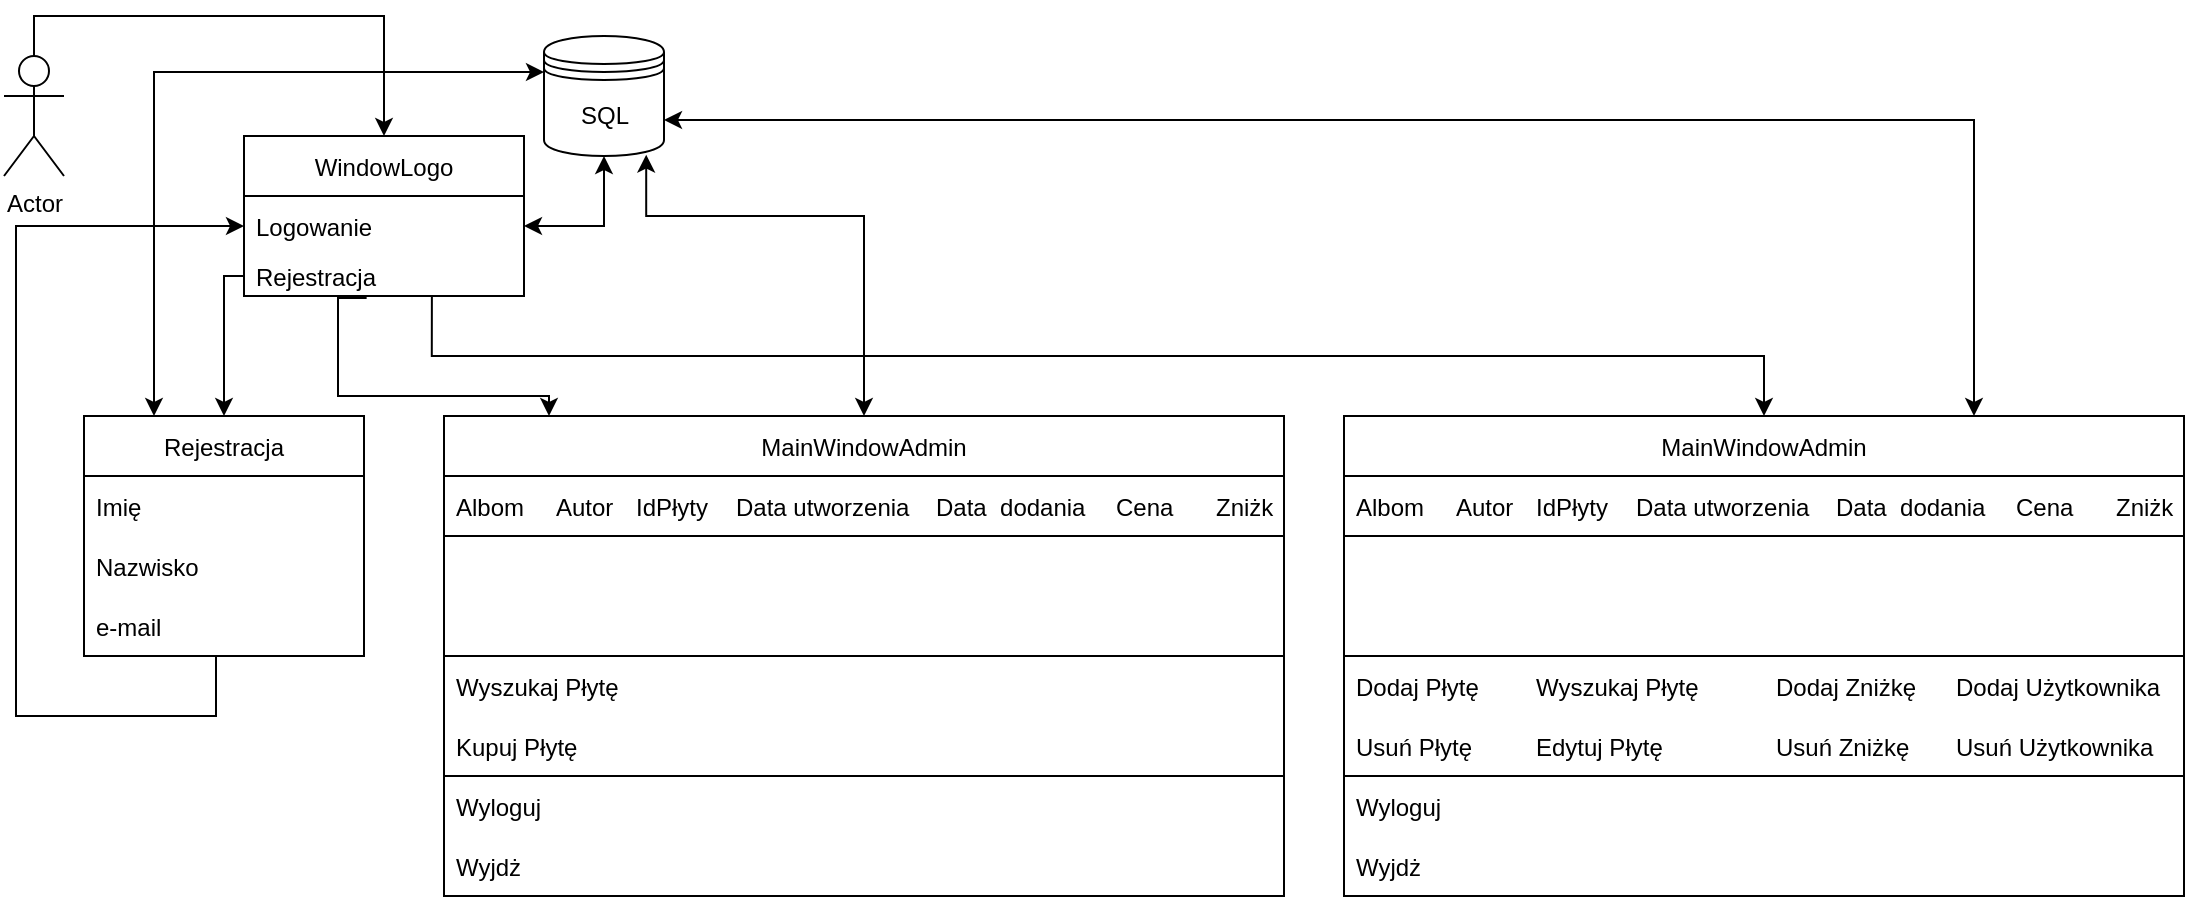 <mxfile version="20.4.0" type="github">
  <diagram name="Page-1" id="b5b7bab2-c9e2-2cf4-8b2a-24fd1a2a6d21">
    <mxGraphModel dx="2012" dy="1963" grid="1" gridSize="10" guides="1" tooltips="1" connect="1" arrows="1" fold="1" page="1" pageScale="1" pageWidth="827" pageHeight="1169" background="none" math="0" shadow="0">
      <root>
        <mxCell id="0" />
        <mxCell id="1" parent="0" />
        <mxCell id="heCBkYRGPCY8Ef2x84Ss-32" style="edgeStyle=orthogonalEdgeStyle;rounded=0;orthogonalLoop=1;jettySize=auto;html=1;exitX=0.5;exitY=0;exitDx=0;exitDy=0;exitPerimeter=0;entryX=0.5;entryY=0;entryDx=0;entryDy=0;" edge="1" parent="1" source="heCBkYRGPCY8Ef2x84Ss-27" target="heCBkYRGPCY8Ef2x84Ss-28">
          <mxGeometry relative="1" as="geometry">
            <mxPoint x="-614" y="1.137e-13" as="targetPoint" />
          </mxGeometry>
        </mxCell>
        <mxCell id="heCBkYRGPCY8Ef2x84Ss-27" value="Actor" style="shape=umlActor;verticalLabelPosition=bottom;verticalAlign=top;html=1;outlineConnect=0;" vertex="1" parent="1">
          <mxGeometry x="-790" y="20" width="30" height="60" as="geometry" />
        </mxCell>
        <mxCell id="heCBkYRGPCY8Ef2x84Ss-28" value="WindowLogo" style="swimlane;fontStyle=0;childLayout=stackLayout;horizontal=1;startSize=30;horizontalStack=0;resizeParent=1;resizeParentMax=0;resizeLast=0;collapsible=1;marginBottom=0;" vertex="1" parent="1">
          <mxGeometry x="-670" y="60" width="140" height="80" as="geometry" />
        </mxCell>
        <mxCell id="heCBkYRGPCY8Ef2x84Ss-30" value="Logowanie" style="text;strokeColor=none;fillColor=none;align=left;verticalAlign=middle;spacingLeft=4;spacingRight=4;overflow=hidden;points=[[0,0.5],[1,0.5]];portConstraint=eastwest;rotatable=0;" vertex="1" parent="heCBkYRGPCY8Ef2x84Ss-28">
          <mxGeometry y="30" width="140" height="30" as="geometry" />
        </mxCell>
        <mxCell id="heCBkYRGPCY8Ef2x84Ss-31" value="Rejestracja" style="text;strokeColor=none;fillColor=none;align=left;verticalAlign=middle;spacingLeft=4;spacingRight=4;overflow=hidden;points=[[0,0.5],[1,0.5]];portConstraint=eastwest;rotatable=0;" vertex="1" parent="heCBkYRGPCY8Ef2x84Ss-28">
          <mxGeometry y="60" width="140" height="20" as="geometry" />
        </mxCell>
        <mxCell id="heCBkYRGPCY8Ef2x84Ss-33" value="Rejestracja" style="swimlane;fontStyle=0;childLayout=stackLayout;horizontal=1;startSize=30;horizontalStack=0;resizeParent=1;resizeParentMax=0;resizeLast=0;collapsible=1;marginBottom=0;" vertex="1" parent="1">
          <mxGeometry x="-750" y="200" width="140" height="120" as="geometry" />
        </mxCell>
        <mxCell id="heCBkYRGPCY8Ef2x84Ss-34" value="Imię" style="text;strokeColor=none;fillColor=none;align=left;verticalAlign=middle;spacingLeft=4;spacingRight=4;overflow=hidden;points=[[0,0.5],[1,0.5]];portConstraint=eastwest;rotatable=0;" vertex="1" parent="heCBkYRGPCY8Ef2x84Ss-33">
          <mxGeometry y="30" width="140" height="30" as="geometry" />
        </mxCell>
        <mxCell id="heCBkYRGPCY8Ef2x84Ss-35" value="Nazwisko" style="text;strokeColor=none;fillColor=none;align=left;verticalAlign=middle;spacingLeft=4;spacingRight=4;overflow=hidden;points=[[0,0.5],[1,0.5]];portConstraint=eastwest;rotatable=0;" vertex="1" parent="heCBkYRGPCY8Ef2x84Ss-33">
          <mxGeometry y="60" width="140" height="30" as="geometry" />
        </mxCell>
        <mxCell id="heCBkYRGPCY8Ef2x84Ss-36" value="e-mail" style="text;strokeColor=none;fillColor=none;align=left;verticalAlign=middle;spacingLeft=4;spacingRight=4;overflow=hidden;points=[[0,0.5],[1,0.5]];portConstraint=eastwest;rotatable=0;" vertex="1" parent="heCBkYRGPCY8Ef2x84Ss-33">
          <mxGeometry y="90" width="140" height="30" as="geometry" />
        </mxCell>
        <mxCell id="heCBkYRGPCY8Ef2x84Ss-43" style="edgeStyle=orthogonalEdgeStyle;rounded=0;orthogonalLoop=1;jettySize=auto;html=1;exitX=0;exitY=0.5;exitDx=0;exitDy=0;entryX=0.5;entryY=0;entryDx=0;entryDy=0;" edge="1" parent="1" source="heCBkYRGPCY8Ef2x84Ss-31" target="heCBkYRGPCY8Ef2x84Ss-33">
          <mxGeometry relative="1" as="geometry">
            <Array as="points">
              <mxPoint x="-680" y="130" />
            </Array>
          </mxGeometry>
        </mxCell>
        <mxCell id="heCBkYRGPCY8Ef2x84Ss-44" style="edgeStyle=orthogonalEdgeStyle;rounded=0;orthogonalLoop=1;jettySize=auto;html=1;entryX=0.5;entryY=0;entryDx=0;entryDy=0;exitX=0.438;exitY=1.05;exitDx=0;exitDy=0;exitPerimeter=0;" edge="1" parent="1" source="heCBkYRGPCY8Ef2x84Ss-31">
          <mxGeometry relative="1" as="geometry">
            <mxPoint x="-620" y="170" as="sourcePoint" />
            <mxPoint x="-517.5" y="200" as="targetPoint" />
            <Array as="points">
              <mxPoint x="-623" y="190" />
              <mxPoint x="-517" y="190" />
            </Array>
          </mxGeometry>
        </mxCell>
        <mxCell id="heCBkYRGPCY8Ef2x84Ss-47" style="edgeStyle=orthogonalEdgeStyle;rounded=0;orthogonalLoop=1;jettySize=auto;html=1;entryX=0;entryY=0.5;entryDx=0;entryDy=0;" edge="1" parent="1" target="heCBkYRGPCY8Ef2x84Ss-30">
          <mxGeometry relative="1" as="geometry">
            <mxPoint x="-700" y="115" as="targetPoint" />
            <mxPoint x="-690" y="320" as="sourcePoint" />
            <Array as="points">
              <mxPoint x="-684" y="350" />
              <mxPoint x="-784" y="350" />
              <mxPoint x="-784" y="105" />
            </Array>
          </mxGeometry>
        </mxCell>
        <mxCell id="heCBkYRGPCY8Ef2x84Ss-107" style="edgeStyle=orthogonalEdgeStyle;rounded=0;orthogonalLoop=1;jettySize=auto;html=1;exitX=0;exitY=0.3;exitDx=0;exitDy=0;entryX=0.25;entryY=0;entryDx=0;entryDy=0;startArrow=classic;startFill=1;" edge="1" parent="1" source="heCBkYRGPCY8Ef2x84Ss-53" target="heCBkYRGPCY8Ef2x84Ss-33">
          <mxGeometry relative="1" as="geometry" />
        </mxCell>
        <mxCell id="heCBkYRGPCY8Ef2x84Ss-53" value="" style="shape=datastore;whiteSpace=wrap;html=1;" vertex="1" parent="1">
          <mxGeometry x="-520" y="10" width="60" height="60" as="geometry" />
        </mxCell>
        <mxCell id="heCBkYRGPCY8Ef2x84Ss-54" style="edgeStyle=orthogonalEdgeStyle;rounded=0;orthogonalLoop=1;jettySize=auto;html=1;exitX=1;exitY=0.5;exitDx=0;exitDy=0;entryX=0.5;entryY=1;entryDx=0;entryDy=0;startArrow=classic;startFill=1;" edge="1" parent="1" source="heCBkYRGPCY8Ef2x84Ss-30" target="heCBkYRGPCY8Ef2x84Ss-53">
          <mxGeometry relative="1" as="geometry" />
        </mxCell>
        <mxCell id="heCBkYRGPCY8Ef2x84Ss-55" value="SQL" style="text;html=1;align=center;verticalAlign=middle;resizable=0;points=[];autosize=1;strokeColor=none;fillColor=none;" vertex="1" parent="1">
          <mxGeometry x="-515" y="35" width="50" height="30" as="geometry" />
        </mxCell>
        <mxCell id="heCBkYRGPCY8Ef2x84Ss-103" style="edgeStyle=orthogonalEdgeStyle;rounded=0;orthogonalLoop=1;jettySize=auto;html=1;exitX=0.75;exitY=0;exitDx=0;exitDy=0;entryX=1;entryY=0.7;entryDx=0;entryDy=0;startArrow=classic;startFill=1;" edge="1" parent="1" source="heCBkYRGPCY8Ef2x84Ss-60" target="heCBkYRGPCY8Ef2x84Ss-53">
          <mxGeometry relative="1" as="geometry" />
        </mxCell>
        <mxCell id="heCBkYRGPCY8Ef2x84Ss-60" value="MainWindowAdmin" style="swimlane;fontStyle=0;childLayout=stackLayout;horizontal=1;startSize=30;horizontalStack=0;resizeParent=1;resizeParentMax=0;resizeLast=0;collapsible=1;marginBottom=0;" vertex="1" parent="1">
          <mxGeometry x="-120" y="200" width="420" height="60" as="geometry" />
        </mxCell>
        <mxCell id="heCBkYRGPCY8Ef2x84Ss-61" value="Albom" style="text;strokeColor=none;fillColor=none;align=left;verticalAlign=middle;spacingLeft=4;spacingRight=4;overflow=hidden;points=[[0,0.5],[1,0.5]];portConstraint=eastwest;rotatable=0;" vertex="1" parent="heCBkYRGPCY8Ef2x84Ss-60">
          <mxGeometry y="30" width="420" height="30" as="geometry" />
        </mxCell>
        <mxCell id="heCBkYRGPCY8Ef2x84Ss-68" style="edgeStyle=orthogonalEdgeStyle;rounded=0;orthogonalLoop=1;jettySize=auto;html=1;exitX=0.671;exitY=1;exitDx=0;exitDy=0;entryX=0.5;entryY=0;entryDx=0;entryDy=0;exitPerimeter=0;" edge="1" parent="1" source="heCBkYRGPCY8Ef2x84Ss-31" target="heCBkYRGPCY8Ef2x84Ss-60">
          <mxGeometry relative="1" as="geometry">
            <mxPoint x="-590" y="160" as="sourcePoint" />
          </mxGeometry>
        </mxCell>
        <mxCell id="heCBkYRGPCY8Ef2x84Ss-62" value="Autor" style="text;strokeColor=none;fillColor=none;align=left;verticalAlign=middle;spacingLeft=4;spacingRight=4;overflow=hidden;points=[[0,0.5],[1,0.5]];portConstraint=eastwest;rotatable=0;" vertex="1" parent="1">
          <mxGeometry x="-70" y="230" width="50" height="30" as="geometry" />
        </mxCell>
        <mxCell id="heCBkYRGPCY8Ef2x84Ss-63" value="IdPłyty" style="text;strokeColor=none;fillColor=none;align=left;verticalAlign=middle;spacingLeft=4;spacingRight=4;overflow=hidden;points=[[0,0.5],[1,0.5]];portConstraint=eastwest;rotatable=0;" vertex="1" parent="1">
          <mxGeometry x="-30" y="230" width="50" height="30" as="geometry" />
        </mxCell>
        <mxCell id="heCBkYRGPCY8Ef2x84Ss-64" value="Data utworzenia" style="text;strokeColor=none;fillColor=none;align=left;verticalAlign=middle;spacingLeft=4;spacingRight=4;overflow=hidden;points=[[0,0.5],[1,0.5]];portConstraint=eastwest;rotatable=0;" vertex="1" parent="1">
          <mxGeometry x="20" y="235" width="100" height="20" as="geometry" />
        </mxCell>
        <mxCell id="heCBkYRGPCY8Ef2x84Ss-65" value="Data  dodania" style="text;strokeColor=none;fillColor=none;align=left;verticalAlign=middle;spacingLeft=4;spacingRight=4;overflow=hidden;points=[[0,0.5],[1,0.5]];portConstraint=eastwest;rotatable=0;" vertex="1" parent="1">
          <mxGeometry x="120" y="230" width="90" height="30" as="geometry" />
        </mxCell>
        <mxCell id="heCBkYRGPCY8Ef2x84Ss-66" value="Cena" style="text;strokeColor=none;fillColor=none;align=left;verticalAlign=middle;spacingLeft=4;spacingRight=4;overflow=hidden;points=[[0,0.5],[1,0.5]];portConstraint=eastwest;rotatable=0;" vertex="1" parent="1">
          <mxGeometry x="210" y="230" width="40" height="30" as="geometry" />
        </mxCell>
        <mxCell id="heCBkYRGPCY8Ef2x84Ss-67" value="Zniżki promocyjne" style="text;strokeColor=none;fillColor=none;align=left;verticalAlign=middle;spacingLeft=4;spacingRight=4;overflow=hidden;points=[[0,0.5],[1,0.5]];portConstraint=eastwest;rotatable=0;" vertex="1" parent="1">
          <mxGeometry x="260" y="230" width="40" height="30" as="geometry" />
        </mxCell>
        <mxCell id="heCBkYRGPCY8Ef2x84Ss-105" style="edgeStyle=orthogonalEdgeStyle;rounded=0;orthogonalLoop=1;jettySize=auto;html=1;exitX=0.5;exitY=0;exitDx=0;exitDy=0;entryX=0.922;entryY=1.144;entryDx=0;entryDy=0;entryPerimeter=0;startArrow=classic;startFill=1;" edge="1" parent="1" source="heCBkYRGPCY8Ef2x84Ss-87" target="heCBkYRGPCY8Ef2x84Ss-55">
          <mxGeometry relative="1" as="geometry">
            <Array as="points">
              <mxPoint x="-360" y="100" />
              <mxPoint x="-469" y="100" />
            </Array>
          </mxGeometry>
        </mxCell>
        <mxCell id="heCBkYRGPCY8Ef2x84Ss-87" value="MainWindowAdmin" style="swimlane;fontStyle=0;childLayout=stackLayout;horizontal=1;startSize=30;horizontalStack=0;resizeParent=1;resizeParentMax=0;resizeLast=0;collapsible=1;marginBottom=0;" vertex="1" parent="1">
          <mxGeometry x="-570" y="200" width="420" height="120" as="geometry" />
        </mxCell>
        <mxCell id="heCBkYRGPCY8Ef2x84Ss-88" value="Albom" style="text;strokeColor=none;fillColor=none;align=left;verticalAlign=middle;spacingLeft=4;spacingRight=4;overflow=hidden;points=[[0,0.5],[1,0.5]];portConstraint=eastwest;rotatable=0;" vertex="1" parent="heCBkYRGPCY8Ef2x84Ss-87">
          <mxGeometry y="30" width="420" height="30" as="geometry" />
        </mxCell>
        <mxCell id="heCBkYRGPCY8Ef2x84Ss-96" value="" style="whiteSpace=wrap;html=1;" vertex="1" parent="heCBkYRGPCY8Ef2x84Ss-87">
          <mxGeometry y="60" width="420" height="60" as="geometry" />
        </mxCell>
        <mxCell id="heCBkYRGPCY8Ef2x84Ss-89" value="Autor" style="text;strokeColor=none;fillColor=none;align=left;verticalAlign=middle;spacingLeft=4;spacingRight=4;overflow=hidden;points=[[0,0.5],[1,0.5]];portConstraint=eastwest;rotatable=0;" vertex="1" parent="1">
          <mxGeometry x="-520" y="230" width="50" height="30" as="geometry" />
        </mxCell>
        <mxCell id="heCBkYRGPCY8Ef2x84Ss-90" value="IdPłyty" style="text;strokeColor=none;fillColor=none;align=left;verticalAlign=middle;spacingLeft=4;spacingRight=4;overflow=hidden;points=[[0,0.5],[1,0.5]];portConstraint=eastwest;rotatable=0;" vertex="1" parent="1">
          <mxGeometry x="-480" y="230" width="50" height="30" as="geometry" />
        </mxCell>
        <mxCell id="heCBkYRGPCY8Ef2x84Ss-91" value="Data utworzenia" style="text;strokeColor=none;fillColor=none;align=left;verticalAlign=middle;spacingLeft=4;spacingRight=4;overflow=hidden;points=[[0,0.5],[1,0.5]];portConstraint=eastwest;rotatable=0;" vertex="1" parent="1">
          <mxGeometry x="-430" y="235" width="100" height="20" as="geometry" />
        </mxCell>
        <mxCell id="heCBkYRGPCY8Ef2x84Ss-92" value="Data  dodania" style="text;strokeColor=none;fillColor=none;align=left;verticalAlign=middle;spacingLeft=4;spacingRight=4;overflow=hidden;points=[[0,0.5],[1,0.5]];portConstraint=eastwest;rotatable=0;" vertex="1" parent="1">
          <mxGeometry x="-330" y="230" width="90" height="30" as="geometry" />
        </mxCell>
        <mxCell id="heCBkYRGPCY8Ef2x84Ss-93" value="Cena" style="text;strokeColor=none;fillColor=none;align=left;verticalAlign=middle;spacingLeft=4;spacingRight=4;overflow=hidden;points=[[0,0.5],[1,0.5]];portConstraint=eastwest;rotatable=0;" vertex="1" parent="1">
          <mxGeometry x="-240" y="230" width="40" height="30" as="geometry" />
        </mxCell>
        <mxCell id="heCBkYRGPCY8Ef2x84Ss-94" value="Zniżki promocyjne" style="text;strokeColor=none;fillColor=none;align=left;verticalAlign=middle;spacingLeft=4;spacingRight=4;overflow=hidden;points=[[0,0.5],[1,0.5]];portConstraint=eastwest;rotatable=0;" vertex="1" parent="1">
          <mxGeometry x="-190" y="230" width="40" height="30" as="geometry" />
        </mxCell>
        <mxCell id="heCBkYRGPCY8Ef2x84Ss-97" value="" style="whiteSpace=wrap;html=1;" vertex="1" parent="1">
          <mxGeometry x="-120" y="260" width="420" height="60" as="geometry" />
        </mxCell>
        <mxCell id="heCBkYRGPCY8Ef2x84Ss-98" value="" style="whiteSpace=wrap;html=1;" vertex="1" parent="1">
          <mxGeometry x="-570" y="320" width="420" height="60" as="geometry" />
        </mxCell>
        <mxCell id="heCBkYRGPCY8Ef2x84Ss-100" value="" style="whiteSpace=wrap;html=1;" vertex="1" parent="1">
          <mxGeometry x="-120" y="320" width="420" height="60" as="geometry" />
        </mxCell>
        <mxCell id="heCBkYRGPCY8Ef2x84Ss-108" value="Dodaj Płytę" style="text;strokeColor=none;fillColor=none;align=left;verticalAlign=middle;spacingLeft=4;spacingRight=4;overflow=hidden;points=[[0,0.5],[1,0.5]];portConstraint=eastwest;rotatable=0;" vertex="1" parent="1">
          <mxGeometry x="-120" y="320" width="80" height="30" as="geometry" />
        </mxCell>
        <mxCell id="heCBkYRGPCY8Ef2x84Ss-109" value="Usuń Płytę" style="text;strokeColor=none;fillColor=none;align=left;verticalAlign=middle;spacingLeft=4;spacingRight=4;overflow=hidden;points=[[0,0.5],[1,0.5]];portConstraint=eastwest;rotatable=0;" vertex="1" parent="1">
          <mxGeometry x="-120" y="350" width="80" height="30" as="geometry" />
        </mxCell>
        <mxCell id="heCBkYRGPCY8Ef2x84Ss-110" value="Dodaj Użytkownika" style="text;strokeColor=none;fillColor=none;align=left;verticalAlign=middle;spacingLeft=4;spacingRight=4;overflow=hidden;points=[[0,0.5],[1,0.5]];portConstraint=eastwest;rotatable=0;" vertex="1" parent="1">
          <mxGeometry x="180" y="320" width="120" height="30" as="geometry" />
        </mxCell>
        <mxCell id="heCBkYRGPCY8Ef2x84Ss-111" value="Usuń Użytkownika" style="text;strokeColor=none;fillColor=none;align=left;verticalAlign=middle;spacingLeft=4;spacingRight=4;overflow=hidden;points=[[0,0.5],[1,0.5]];portConstraint=eastwest;rotatable=0;" vertex="1" parent="1">
          <mxGeometry x="180" y="350" width="110" height="30" as="geometry" />
        </mxCell>
        <mxCell id="heCBkYRGPCY8Ef2x84Ss-112" value="Dodaj Zniżkę" style="text;strokeColor=none;fillColor=none;align=left;verticalAlign=middle;spacingLeft=4;spacingRight=4;overflow=hidden;points=[[0,0.5],[1,0.5]];portConstraint=eastwest;rotatable=0;" vertex="1" parent="1">
          <mxGeometry x="90" y="320" width="120" height="30" as="geometry" />
        </mxCell>
        <mxCell id="heCBkYRGPCY8Ef2x84Ss-113" value="Usuń Zniżkę" style="text;strokeColor=none;fillColor=none;align=left;verticalAlign=middle;spacingLeft=4;spacingRight=4;overflow=hidden;points=[[0,0.5],[1,0.5]];portConstraint=eastwest;rotatable=0;" vertex="1" parent="1">
          <mxGeometry x="90" y="350" width="110" height="30" as="geometry" />
        </mxCell>
        <mxCell id="heCBkYRGPCY8Ef2x84Ss-114" value="Wyszukaj Płytę" style="text;strokeColor=none;fillColor=none;align=left;verticalAlign=middle;spacingLeft=4;spacingRight=4;overflow=hidden;points=[[0,0.5],[1,0.5]];portConstraint=eastwest;rotatable=0;" vertex="1" parent="1">
          <mxGeometry x="-30" y="320" width="120" height="30" as="geometry" />
        </mxCell>
        <mxCell id="heCBkYRGPCY8Ef2x84Ss-115" value="Edytuj Płytę" style="text;strokeColor=none;fillColor=none;align=left;verticalAlign=middle;spacingLeft=4;spacingRight=4;overflow=hidden;points=[[0,0.5],[1,0.5]];portConstraint=eastwest;rotatable=0;" vertex="1" parent="1">
          <mxGeometry x="-30" y="350" width="120" height="30" as="geometry" />
        </mxCell>
        <mxCell id="heCBkYRGPCY8Ef2x84Ss-116" value="Wyszukaj Płytę" style="text;strokeColor=none;fillColor=none;align=left;verticalAlign=middle;spacingLeft=4;spacingRight=4;overflow=hidden;points=[[0,0.5],[1,0.5]];portConstraint=eastwest;rotatable=0;" vertex="1" parent="1">
          <mxGeometry x="-570" y="320" width="120" height="30" as="geometry" />
        </mxCell>
        <mxCell id="heCBkYRGPCY8Ef2x84Ss-117" value="Kupuj Płytę" style="text;strokeColor=none;fillColor=none;align=left;verticalAlign=middle;spacingLeft=4;spacingRight=4;overflow=hidden;points=[[0,0.5],[1,0.5]];portConstraint=eastwest;rotatable=0;" vertex="1" parent="1">
          <mxGeometry x="-570" y="350" width="120" height="30" as="geometry" />
        </mxCell>
        <mxCell id="heCBkYRGPCY8Ef2x84Ss-119" value="" style="whiteSpace=wrap;html=1;" vertex="1" parent="1">
          <mxGeometry x="-570" y="380" width="420" height="60" as="geometry" />
        </mxCell>
        <mxCell id="heCBkYRGPCY8Ef2x84Ss-120" value="Wyloguj" style="text;strokeColor=none;fillColor=none;align=left;verticalAlign=middle;spacingLeft=4;spacingRight=4;overflow=hidden;points=[[0,0.5],[1,0.5]];portConstraint=eastwest;rotatable=0;" vertex="1" parent="1">
          <mxGeometry x="-570" y="380" width="120" height="30" as="geometry" />
        </mxCell>
        <mxCell id="heCBkYRGPCY8Ef2x84Ss-121" value="Wyjdż " style="text;strokeColor=none;fillColor=none;align=left;verticalAlign=middle;spacingLeft=4;spacingRight=4;overflow=hidden;points=[[0,0.5],[1,0.5]];portConstraint=eastwest;rotatable=0;" vertex="1" parent="1">
          <mxGeometry x="-570" y="410" width="120" height="30" as="geometry" />
        </mxCell>
        <mxCell id="heCBkYRGPCY8Ef2x84Ss-122" value="" style="whiteSpace=wrap;html=1;" vertex="1" parent="1">
          <mxGeometry x="-120" y="380" width="420" height="60" as="geometry" />
        </mxCell>
        <mxCell id="heCBkYRGPCY8Ef2x84Ss-123" value="Wyloguj" style="text;strokeColor=none;fillColor=none;align=left;verticalAlign=middle;spacingLeft=4;spacingRight=4;overflow=hidden;points=[[0,0.5],[1,0.5]];portConstraint=eastwest;rotatable=0;" vertex="1" parent="1">
          <mxGeometry x="-120" y="380" width="120" height="30" as="geometry" />
        </mxCell>
        <mxCell id="heCBkYRGPCY8Ef2x84Ss-124" value="Wyjdż " style="text;strokeColor=none;fillColor=none;align=left;verticalAlign=middle;spacingLeft=4;spacingRight=4;overflow=hidden;points=[[0,0.5],[1,0.5]];portConstraint=eastwest;rotatable=0;" vertex="1" parent="1">
          <mxGeometry x="-120" y="410" width="120" height="30" as="geometry" />
        </mxCell>
      </root>
    </mxGraphModel>
  </diagram>
</mxfile>
